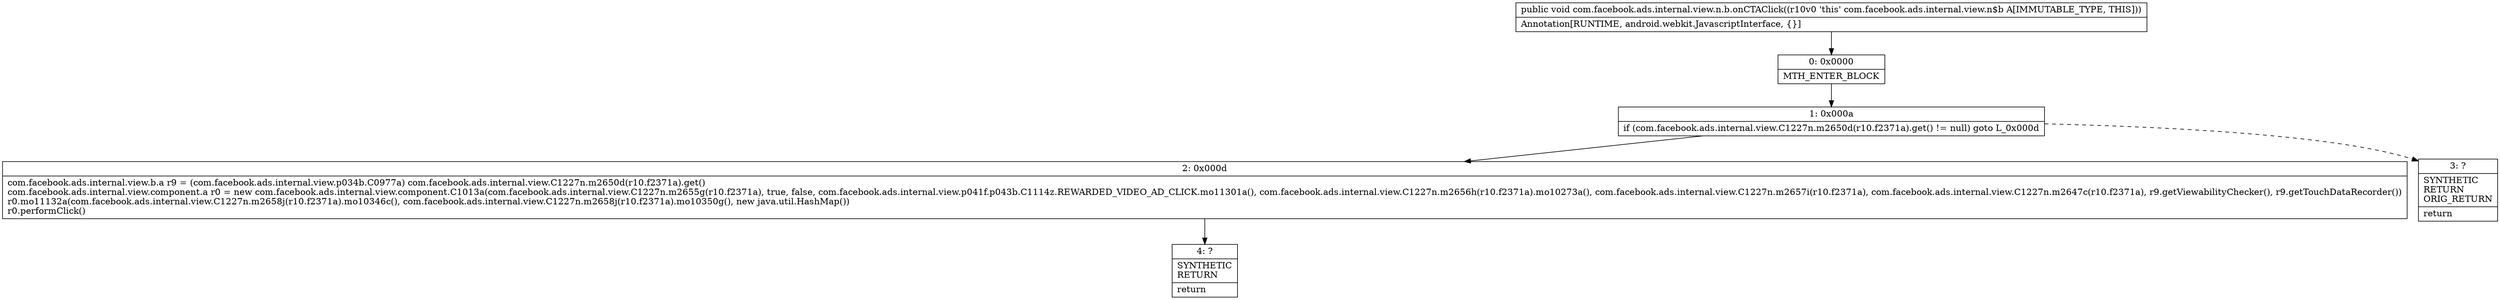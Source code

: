digraph "CFG forcom.facebook.ads.internal.view.n.b.onCTAClick()V" {
Node_0 [shape=record,label="{0\:\ 0x0000|MTH_ENTER_BLOCK\l}"];
Node_1 [shape=record,label="{1\:\ 0x000a|if (com.facebook.ads.internal.view.C1227n.m2650d(r10.f2371a).get() != null) goto L_0x000d\l}"];
Node_2 [shape=record,label="{2\:\ 0x000d|com.facebook.ads.internal.view.b.a r9 = (com.facebook.ads.internal.view.p034b.C0977a) com.facebook.ads.internal.view.C1227n.m2650d(r10.f2371a).get()\lcom.facebook.ads.internal.view.component.a r0 = new com.facebook.ads.internal.view.component.C1013a(com.facebook.ads.internal.view.C1227n.m2655g(r10.f2371a), true, false, com.facebook.ads.internal.view.p041f.p043b.C1114z.REWARDED_VIDEO_AD_CLICK.mo11301a(), com.facebook.ads.internal.view.C1227n.m2656h(r10.f2371a).mo10273a(), com.facebook.ads.internal.view.C1227n.m2657i(r10.f2371a), com.facebook.ads.internal.view.C1227n.m2647c(r10.f2371a), r9.getViewabilityChecker(), r9.getTouchDataRecorder())\lr0.mo11132a(com.facebook.ads.internal.view.C1227n.m2658j(r10.f2371a).mo10346c(), com.facebook.ads.internal.view.C1227n.m2658j(r10.f2371a).mo10350g(), new java.util.HashMap())\lr0.performClick()\l}"];
Node_3 [shape=record,label="{3\:\ ?|SYNTHETIC\lRETURN\lORIG_RETURN\l|return\l}"];
Node_4 [shape=record,label="{4\:\ ?|SYNTHETIC\lRETURN\l|return\l}"];
MethodNode[shape=record,label="{public void com.facebook.ads.internal.view.n.b.onCTAClick((r10v0 'this' com.facebook.ads.internal.view.n$b A[IMMUTABLE_TYPE, THIS]))  | Annotation[RUNTIME, android.webkit.JavascriptInterface, \{\}]\l}"];
MethodNode -> Node_0;
Node_0 -> Node_1;
Node_1 -> Node_2;
Node_1 -> Node_3[style=dashed];
Node_2 -> Node_4;
}

